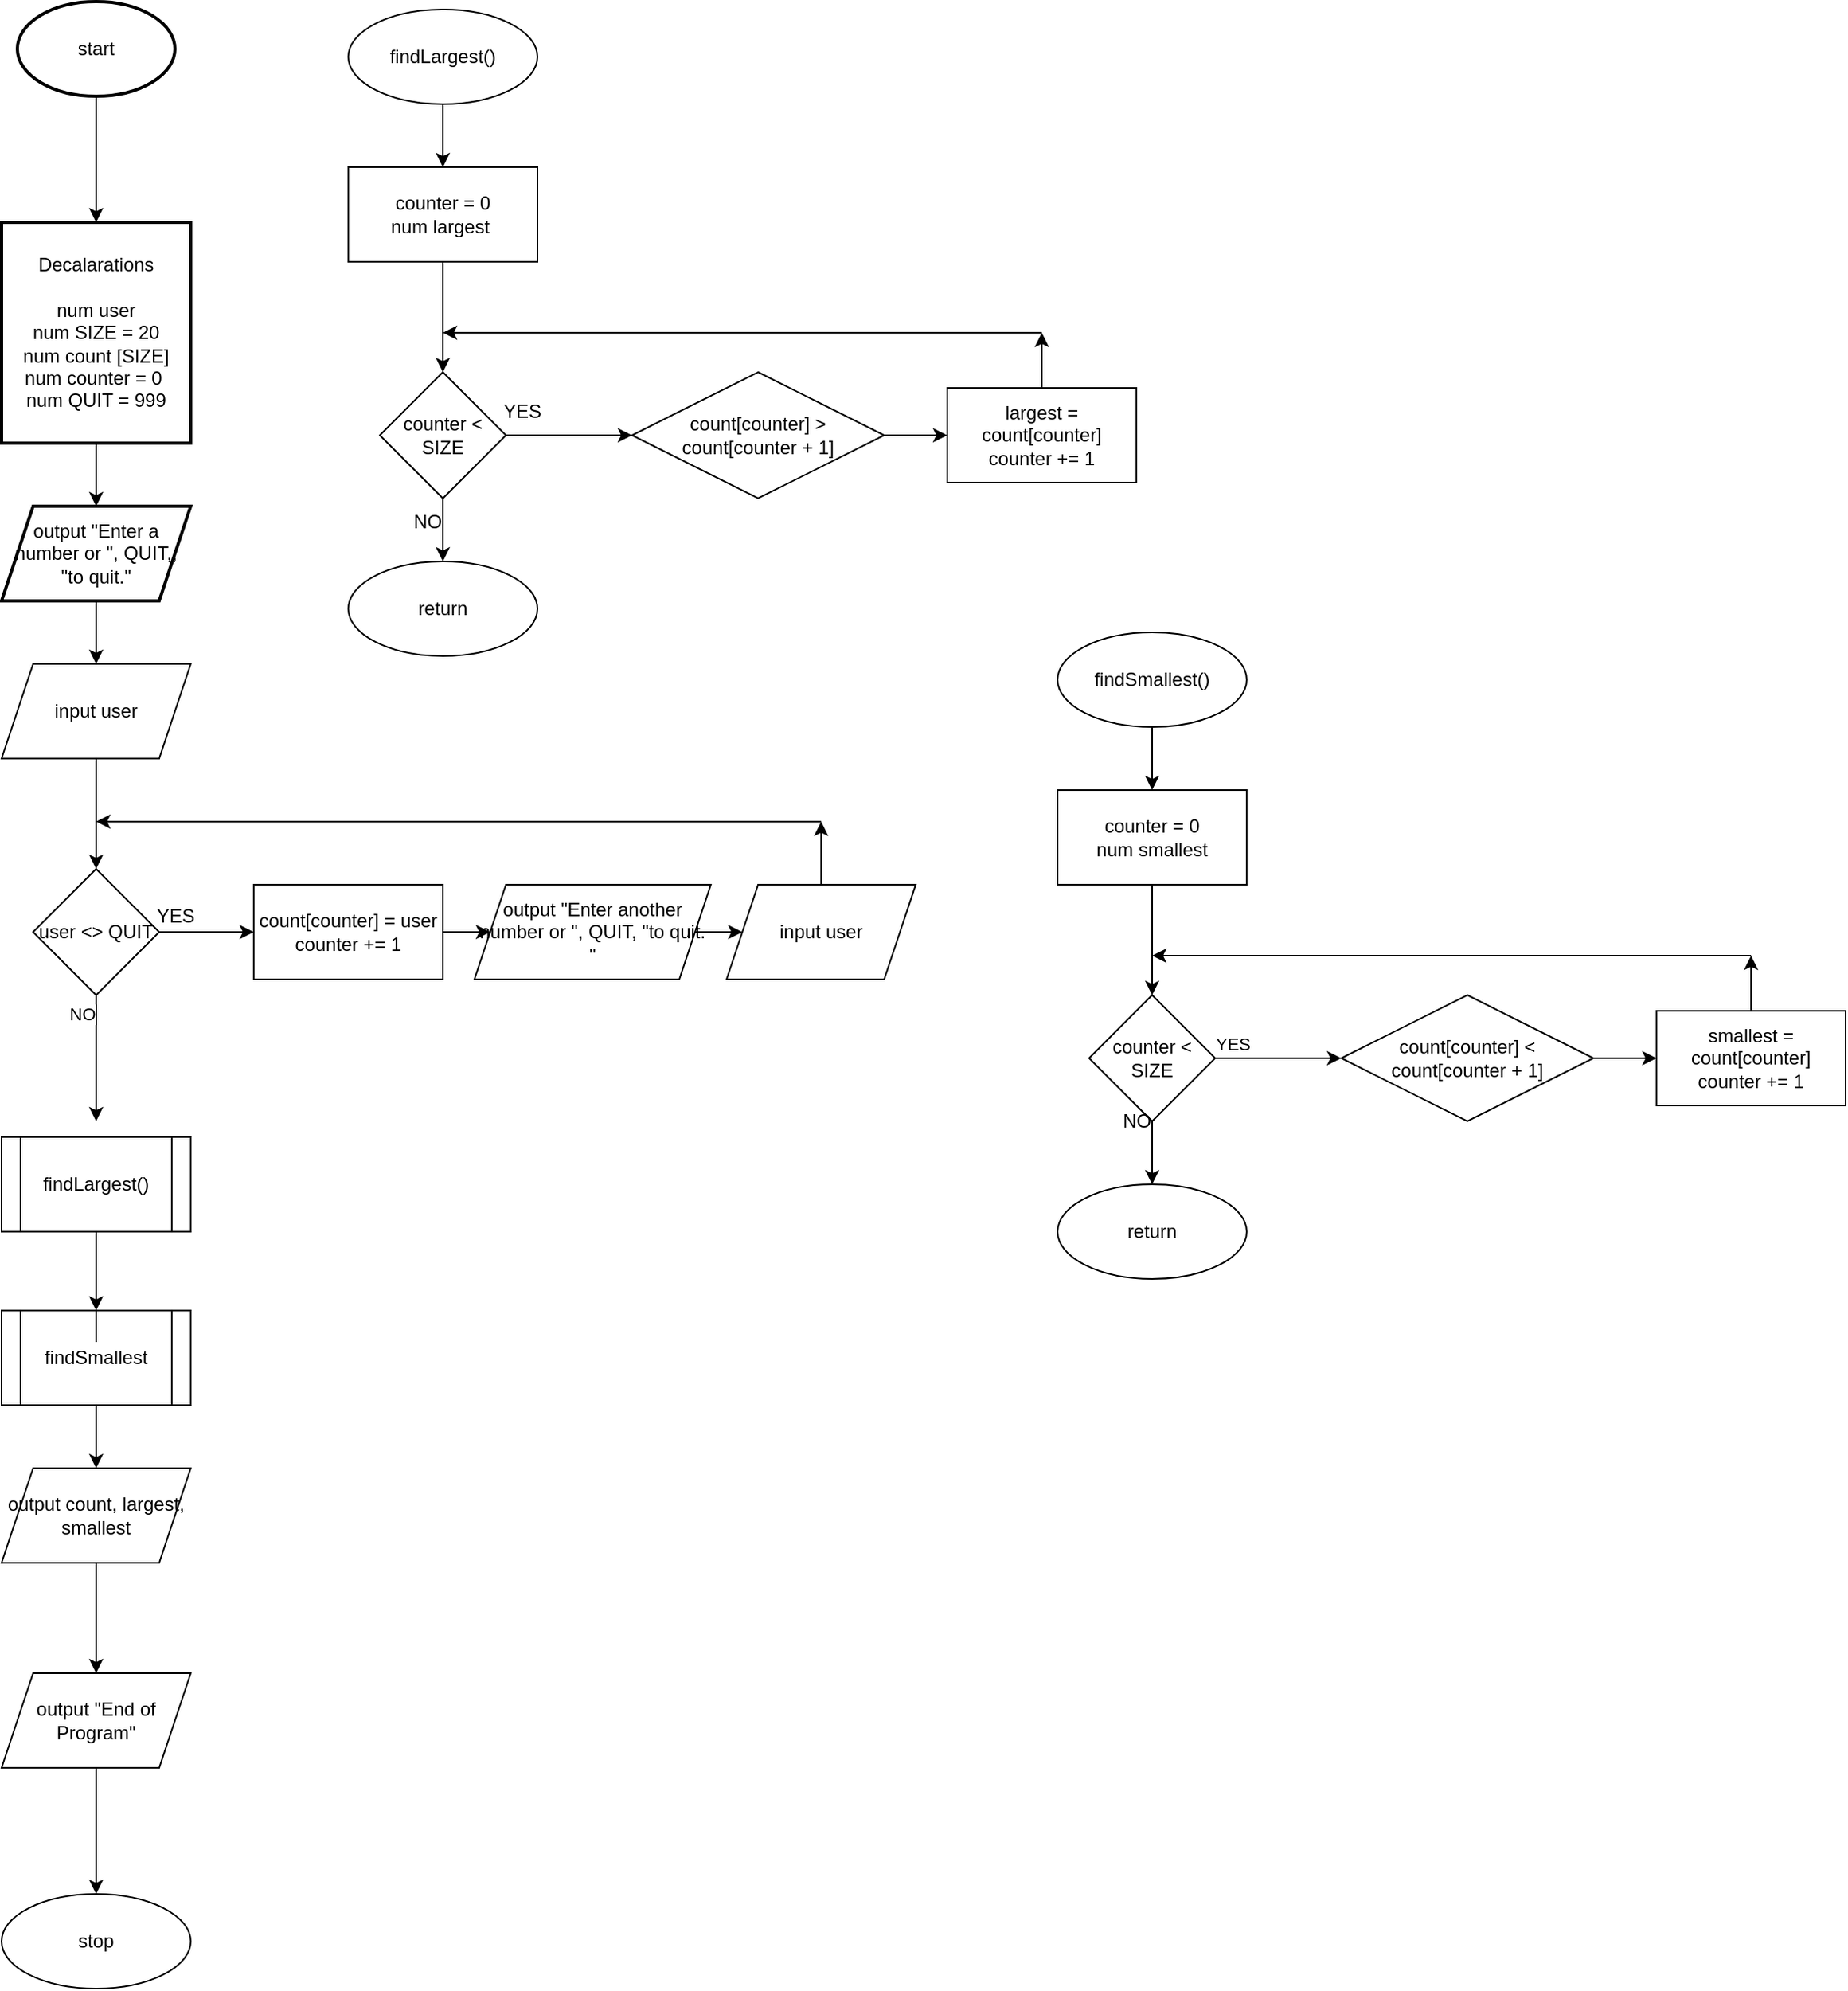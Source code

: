 <mxfile>
    <diagram id="Qech942JY8gmtrb86aWZ" name="Page-1">
        <mxGraphModel dx="1028" dy="1805" grid="1" gridSize="10" guides="1" tooltips="1" connect="1" arrows="1" fold="1" page="1" pageScale="1" pageWidth="850" pageHeight="1100" math="0" shadow="0">
            <root>
                <mxCell id="0"/>
                <mxCell id="1" parent="0"/>
                <mxCell id="4" value="" style="edgeStyle=none;html=1;" edge="1" parent="1" source="2" target="3">
                    <mxGeometry relative="1" as="geometry"/>
                </mxCell>
                <mxCell id="2" value="start" style="strokeWidth=2;html=1;shape=mxgraph.flowchart.start_1;whiteSpace=wrap;" vertex="1" parent="1">
                    <mxGeometry x="320" width="100" height="60" as="geometry"/>
                </mxCell>
                <mxCell id="9" value="" style="edgeStyle=none;html=1;" edge="1" parent="1" source="3" target="8">
                    <mxGeometry relative="1" as="geometry"/>
                </mxCell>
                <mxCell id="3" value="Decalarations&lt;br&gt;&lt;br&gt;num user&lt;br&gt;num SIZE = 20&lt;br&gt;num count [SIZE]&lt;br&gt;num counter = 0&amp;nbsp;&lt;br&gt;num QUIT = 999" style="whiteSpace=wrap;html=1;strokeWidth=2;" vertex="1" parent="1">
                    <mxGeometry x="310" y="140" width="120" height="140" as="geometry"/>
                </mxCell>
                <mxCell id="11" value="" style="edgeStyle=none;html=1;" edge="1" parent="1" source="8">
                    <mxGeometry relative="1" as="geometry">
                        <mxPoint x="370" y="420" as="targetPoint"/>
                    </mxGeometry>
                </mxCell>
                <mxCell id="8" value="output &quot;Enter a number or &quot;, QUIT,, &quot;to quit.&quot;" style="shape=parallelogram;perimeter=parallelogramPerimeter;whiteSpace=wrap;html=1;fixedSize=1;strokeWidth=2;" vertex="1" parent="1">
                    <mxGeometry x="310" y="320" width="120" height="60" as="geometry"/>
                </mxCell>
                <mxCell id="15" value="" style="edgeStyle=none;html=1;" edge="1" parent="1" source="13" target="14">
                    <mxGeometry relative="1" as="geometry"/>
                </mxCell>
                <mxCell id="13" value="input user" style="shape=parallelogram;perimeter=parallelogramPerimeter;whiteSpace=wrap;html=1;fixedSize=1;" vertex="1" parent="1">
                    <mxGeometry x="310" y="420" width="120" height="60" as="geometry"/>
                </mxCell>
                <mxCell id="17" value="" style="edgeStyle=none;html=1;" edge="1" parent="1" source="14" target="16">
                    <mxGeometry relative="1" as="geometry"/>
                </mxCell>
                <mxCell id="28" value="" style="edgeStyle=none;html=1;" edge="1" parent="1" source="14">
                    <mxGeometry relative="1" as="geometry">
                        <mxPoint x="370" y="710" as="targetPoint"/>
                    </mxGeometry>
                </mxCell>
                <mxCell id="78" value="NO" style="edgeLabel;html=1;align=center;verticalAlign=middle;resizable=0;points=[];" vertex="1" connectable="0" parent="28">
                    <mxGeometry x="-0.708" y="-9" relative="1" as="geometry">
                        <mxPoint as="offset"/>
                    </mxGeometry>
                </mxCell>
                <mxCell id="14" value="user &amp;lt;&amp;gt; QUIT" style="rhombus;whiteSpace=wrap;html=1;" vertex="1" parent="1">
                    <mxGeometry x="330" y="550" width="80" height="80" as="geometry"/>
                </mxCell>
                <mxCell id="21" value="" style="edgeStyle=none;html=1;" edge="1" parent="1" source="16" target="20">
                    <mxGeometry relative="1" as="geometry"/>
                </mxCell>
                <mxCell id="16" value="count[counter] = user&lt;br&gt;counter += 1" style="whiteSpace=wrap;html=1;" vertex="1" parent="1">
                    <mxGeometry x="470" y="560" width="120" height="60" as="geometry"/>
                </mxCell>
                <mxCell id="19" value="" style="endArrow=classic;html=1;" edge="1" parent="1">
                    <mxGeometry width="50" height="50" relative="1" as="geometry">
                        <mxPoint x="830" y="520" as="sourcePoint"/>
                        <mxPoint x="370" y="520" as="targetPoint"/>
                    </mxGeometry>
                </mxCell>
                <mxCell id="23" value="" style="edgeStyle=none;html=1;" edge="1" parent="1" source="20" target="22">
                    <mxGeometry relative="1" as="geometry"/>
                </mxCell>
                <mxCell id="20" value="output &quot;Enter another number or &quot;, QUIT, &quot;to quit. &quot;" style="shape=parallelogram;perimeter=parallelogramPerimeter;whiteSpace=wrap;html=1;fixedSize=1;" vertex="1" parent="1">
                    <mxGeometry x="610" y="560" width="150" height="60" as="geometry"/>
                </mxCell>
                <mxCell id="24" style="edgeStyle=none;html=1;exitX=0.5;exitY=0;exitDx=0;exitDy=0;" edge="1" parent="1" source="22">
                    <mxGeometry relative="1" as="geometry">
                        <mxPoint x="830" y="520" as="targetPoint"/>
                    </mxGeometry>
                </mxCell>
                <mxCell id="22" value="input user" style="shape=parallelogram;perimeter=parallelogramPerimeter;whiteSpace=wrap;html=1;fixedSize=1;" vertex="1" parent="1">
                    <mxGeometry x="770" y="560" width="120" height="60" as="geometry"/>
                </mxCell>
                <mxCell id="26" value="YES" style="text;html=1;align=center;verticalAlign=middle;resizable=0;points=[];autosize=1;strokeColor=none;fillColor=none;" vertex="1" parent="1">
                    <mxGeometry x="400" y="570" width="40" height="20" as="geometry"/>
                </mxCell>
                <mxCell id="38" value="" style="edgeStyle=none;html=1;" edge="1" parent="1" source="35" target="37">
                    <mxGeometry relative="1" as="geometry"/>
                </mxCell>
                <mxCell id="35" value="output &quot;End of Program&quot;" style="shape=parallelogram;perimeter=parallelogramPerimeter;whiteSpace=wrap;html=1;fixedSize=1;" vertex="1" parent="1">
                    <mxGeometry x="310" y="1060" width="120" height="60" as="geometry"/>
                </mxCell>
                <mxCell id="37" value="stop" style="ellipse;whiteSpace=wrap;html=1;" vertex="1" parent="1">
                    <mxGeometry x="310" y="1200" width="120" height="60" as="geometry"/>
                </mxCell>
                <mxCell id="42" value="" style="edgeStyle=none;html=1;" edge="1" parent="1" source="40" target="41">
                    <mxGeometry relative="1" as="geometry"/>
                </mxCell>
                <mxCell id="40" value="findLargest()" style="ellipse;whiteSpace=wrap;html=1;" vertex="1" parent="1">
                    <mxGeometry x="530" y="5" width="120" height="60" as="geometry"/>
                </mxCell>
                <mxCell id="44" value="" style="edgeStyle=none;html=1;" edge="1" parent="1" source="41" target="43">
                    <mxGeometry relative="1" as="geometry"/>
                </mxCell>
                <mxCell id="41" value="counter = 0&lt;br&gt;num largest&amp;nbsp;" style="whiteSpace=wrap;html=1;" vertex="1" parent="1">
                    <mxGeometry x="530" y="105" width="120" height="60" as="geometry"/>
                </mxCell>
                <mxCell id="48" value="" style="edgeStyle=none;html=1;" edge="1" parent="1" source="43" target="47">
                    <mxGeometry relative="1" as="geometry"/>
                </mxCell>
                <mxCell id="53" value="" style="edgeStyle=none;html=1;" edge="1" parent="1" source="43" target="52">
                    <mxGeometry relative="1" as="geometry"/>
                </mxCell>
                <mxCell id="43" value="counter &amp;lt; SIZE" style="rhombus;whiteSpace=wrap;html=1;" vertex="1" parent="1">
                    <mxGeometry x="550" y="235" width="80" height="80" as="geometry"/>
                </mxCell>
                <mxCell id="47" value="return" style="ellipse;whiteSpace=wrap;html=1;" vertex="1" parent="1">
                    <mxGeometry x="530" y="355" width="120" height="60" as="geometry"/>
                </mxCell>
                <mxCell id="73" value="" style="edgeStyle=none;html=1;" edge="1" parent="1" source="49" target="72">
                    <mxGeometry relative="1" as="geometry"/>
                </mxCell>
                <mxCell id="49" value="findLargest()" style="shape=process;whiteSpace=wrap;html=1;backgroundOutline=1;" vertex="1" parent="1">
                    <mxGeometry x="310" y="720" width="120" height="60" as="geometry"/>
                </mxCell>
                <mxCell id="55" value="" style="edgeStyle=none;html=1;" edge="1" parent="1" source="52" target="54">
                    <mxGeometry relative="1" as="geometry"/>
                </mxCell>
                <mxCell id="52" value="count[counter] &amp;gt; count[counter + 1]" style="rhombus;whiteSpace=wrap;html=1;" vertex="1" parent="1">
                    <mxGeometry x="710" y="235" width="160" height="80" as="geometry"/>
                </mxCell>
                <mxCell id="56" style="edgeStyle=none;html=1;exitX=0.5;exitY=0;exitDx=0;exitDy=0;" edge="1" parent="1" source="54">
                    <mxGeometry relative="1" as="geometry">
                        <mxPoint x="970" y="210" as="targetPoint"/>
                    </mxGeometry>
                </mxCell>
                <mxCell id="54" value="largest = count[counter]&lt;br&gt;counter += 1" style="whiteSpace=wrap;html=1;" vertex="1" parent="1">
                    <mxGeometry x="910" y="245" width="120" height="60" as="geometry"/>
                </mxCell>
                <mxCell id="57" value="" style="endArrow=classic;html=1;" edge="1" parent="1">
                    <mxGeometry width="50" height="50" relative="1" as="geometry">
                        <mxPoint x="970" y="210" as="sourcePoint"/>
                        <mxPoint x="590" y="210" as="targetPoint"/>
                    </mxGeometry>
                </mxCell>
                <mxCell id="59" value="" style="edgeStyle=none;html=1;" edge="1" parent="1" source="60" target="62">
                    <mxGeometry relative="1" as="geometry"/>
                </mxCell>
                <mxCell id="60" value="findSmallest()" style="ellipse;whiteSpace=wrap;html=1;" vertex="1" parent="1">
                    <mxGeometry x="980" y="400" width="120" height="60" as="geometry"/>
                </mxCell>
                <mxCell id="61" value="" style="edgeStyle=none;html=1;" edge="1" parent="1" source="62" target="65">
                    <mxGeometry relative="1" as="geometry"/>
                </mxCell>
                <mxCell id="62" value="counter = 0&lt;br&gt;num smallest" style="whiteSpace=wrap;html=1;" vertex="1" parent="1">
                    <mxGeometry x="980" y="500" width="120" height="60" as="geometry"/>
                </mxCell>
                <mxCell id="63" value="" style="edgeStyle=none;html=1;" edge="1" parent="1" source="65" target="66">
                    <mxGeometry relative="1" as="geometry"/>
                </mxCell>
                <mxCell id="64" value="" style="edgeStyle=none;html=1;" edge="1" parent="1" source="65" target="68">
                    <mxGeometry relative="1" as="geometry"/>
                </mxCell>
                <mxCell id="81" value="YES" style="edgeLabel;html=1;align=center;verticalAlign=middle;resizable=0;points=[];" vertex="1" connectable="0" parent="64">
                    <mxGeometry x="-0.733" y="9" relative="1" as="geometry">
                        <mxPoint as="offset"/>
                    </mxGeometry>
                </mxCell>
                <mxCell id="65" value="counter &amp;lt; SIZE" style="rhombus;whiteSpace=wrap;html=1;" vertex="1" parent="1">
                    <mxGeometry x="1000" y="630" width="80" height="80" as="geometry"/>
                </mxCell>
                <mxCell id="66" value="return" style="ellipse;whiteSpace=wrap;html=1;" vertex="1" parent="1">
                    <mxGeometry x="980" y="750" width="120" height="60" as="geometry"/>
                </mxCell>
                <mxCell id="67" value="" style="edgeStyle=none;html=1;" edge="1" parent="1" source="68" target="70">
                    <mxGeometry relative="1" as="geometry"/>
                </mxCell>
                <mxCell id="68" value="count[counter] &amp;lt; count[counter + 1]" style="rhombus;whiteSpace=wrap;html=1;" vertex="1" parent="1">
                    <mxGeometry x="1160" y="630" width="160" height="80" as="geometry"/>
                </mxCell>
                <mxCell id="69" style="edgeStyle=none;html=1;exitX=0.5;exitY=0;exitDx=0;exitDy=0;" edge="1" parent="1" source="70">
                    <mxGeometry relative="1" as="geometry">
                        <mxPoint x="1420" y="605" as="targetPoint"/>
                    </mxGeometry>
                </mxCell>
                <mxCell id="70" value="smallest = count[counter]&lt;br&gt;counter += 1" style="whiteSpace=wrap;html=1;" vertex="1" parent="1">
                    <mxGeometry x="1360" y="640" width="120" height="60" as="geometry"/>
                </mxCell>
                <mxCell id="71" value="" style="endArrow=classic;html=1;" edge="1" parent="1">
                    <mxGeometry width="50" height="50" relative="1" as="geometry">
                        <mxPoint x="1420" y="605" as="sourcePoint"/>
                        <mxPoint x="1040" y="605" as="targetPoint"/>
                    </mxGeometry>
                </mxCell>
                <mxCell id="76" value="" style="edgeStyle=none;html=1;" edge="1" parent="1" source="72" target="75">
                    <mxGeometry relative="1" as="geometry"/>
                </mxCell>
                <mxCell id="72" value="findSmallest" style="shape=process;whiteSpace=wrap;html=1;backgroundOutline=1;" vertex="1" parent="1">
                    <mxGeometry x="310" y="830" width="120" height="60" as="geometry"/>
                </mxCell>
                <mxCell id="74" value="" style="edgeStyle=none;html=1;endArrow=none;" edge="1" parent="1" target="72">
                    <mxGeometry relative="1" as="geometry">
                        <mxPoint x="370" y="850" as="sourcePoint"/>
                        <mxPoint x="370" y="1060" as="targetPoint"/>
                    </mxGeometry>
                </mxCell>
                <mxCell id="77" value="" style="edgeStyle=none;html=1;" edge="1" parent="1" source="75" target="35">
                    <mxGeometry relative="1" as="geometry"/>
                </mxCell>
                <mxCell id="75" value="output count, largest, smallest" style="shape=parallelogram;perimeter=parallelogramPerimeter;whiteSpace=wrap;html=1;fixedSize=1;" vertex="1" parent="1">
                    <mxGeometry x="310" y="930" width="120" height="60" as="geometry"/>
                </mxCell>
                <mxCell id="79" value="YES" style="text;html=1;align=center;verticalAlign=middle;resizable=0;points=[];autosize=1;strokeColor=none;fillColor=none;" vertex="1" parent="1">
                    <mxGeometry x="620" y="250" width="40" height="20" as="geometry"/>
                </mxCell>
                <mxCell id="80" value="NO" style="text;html=1;align=center;verticalAlign=middle;resizable=0;points=[];autosize=1;strokeColor=none;fillColor=none;" vertex="1" parent="1">
                    <mxGeometry x="565" y="320" width="30" height="20" as="geometry"/>
                </mxCell>
                <mxCell id="83" value="NO" style="text;html=1;align=center;verticalAlign=middle;resizable=0;points=[];autosize=1;strokeColor=none;fillColor=none;" vertex="1" parent="1">
                    <mxGeometry x="1015" y="700" width="30" height="20" as="geometry"/>
                </mxCell>
            </root>
        </mxGraphModel>
    </diagram>
</mxfile>